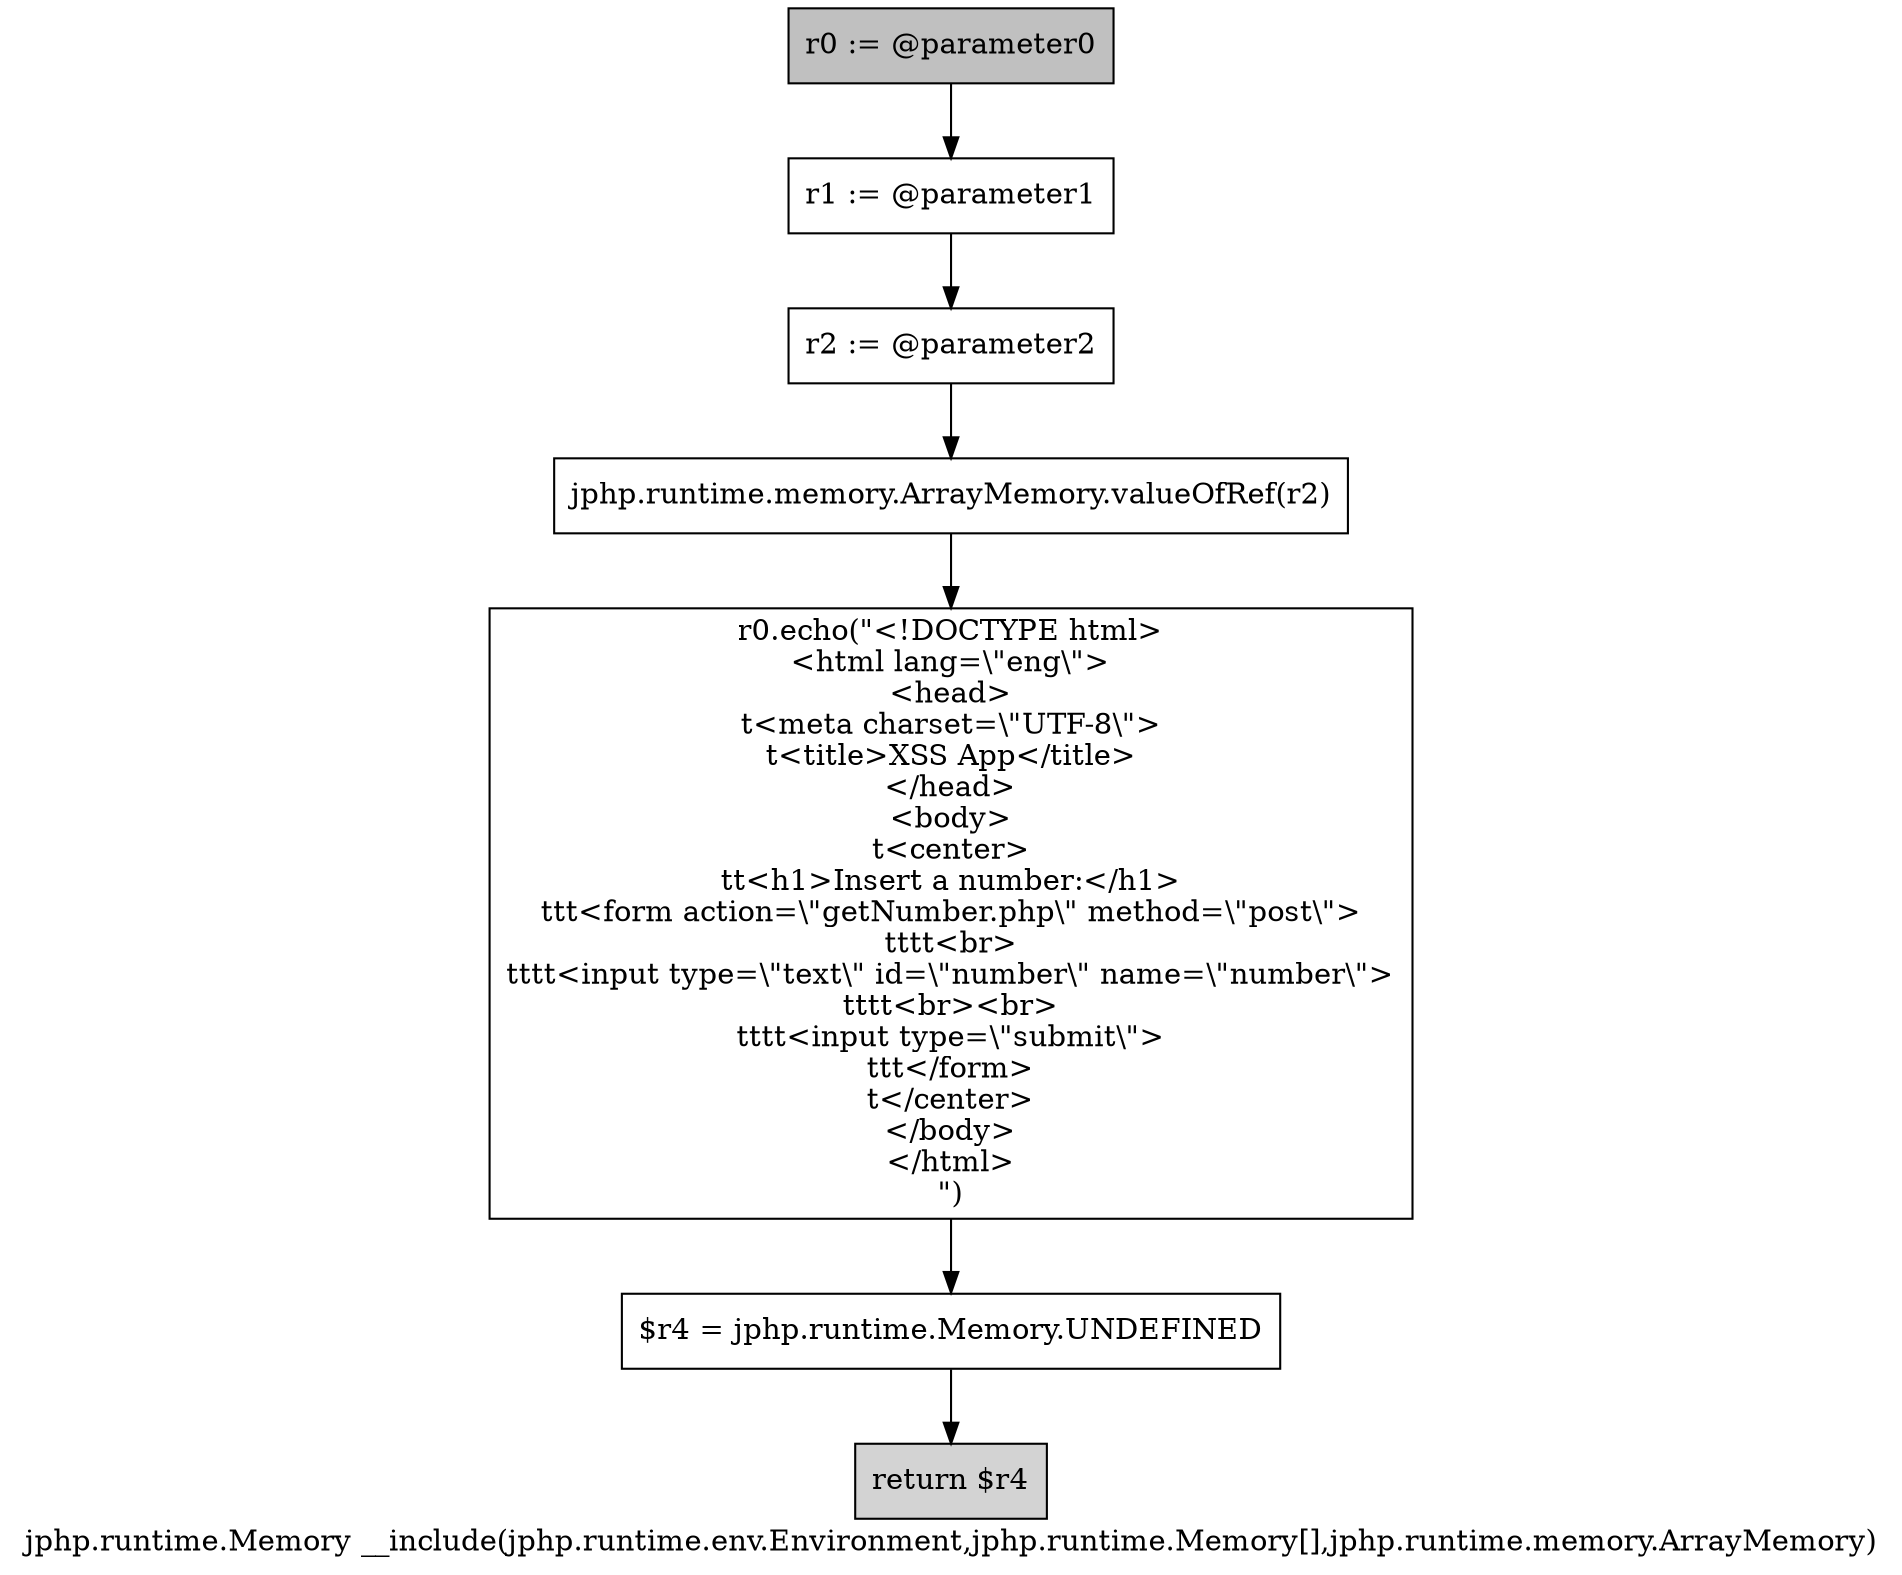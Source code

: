 digraph "jphp.runtime.Memory __include(jphp.runtime.env.Environment,jphp.runtime.Memory[],jphp.runtime.memory.ArrayMemory)" {
    label="jphp.runtime.Memory __include(jphp.runtime.env.Environment,jphp.runtime.Memory[],jphp.runtime.memory.ArrayMemory)";
    node [shape=box];
    "0" [style=filled,fillcolor=gray,label="r0 := @parameter0",];
    "1" [label="r1 := @parameter1",];
    "0"->"1";
    "2" [label="r2 := @parameter2",];
    "1"->"2";
    "3" [label="jphp.runtime.memory.ArrayMemory.valueOfRef(r2)",];
    "2"->"3";
    "4" [label="r0.echo(\"<!DOCTYPE html>\n<html lang=\\\"eng\\\">\n<head>\n\t<meta charset=\\\"UTF-8\\\">\n\t<title>XSS App</title>\n</head>\n<body>\n\t<center>\n\t\t<h1>Insert a number:</h1>\n\t\t\t<form action=\\\"getNumber.php\\\" method=\\\"post\\\">\n\t\t\t\t<br>\n\t\t\t\t<input type=\\\"text\\\" id=\\\"number\\\" name=\\\"number\\\">\n\t\t\t\t<br><br>\n\t\t\t\t<input type=\\\"submit\\\">\n\t\t\t</form>\n\t</center>\n</body>\n</html>\n\")",];
    "3"->"4";
    "5" [label="$r4 = jphp.runtime.Memory.UNDEFINED",];
    "4"->"5";
    "6" [style=filled,fillcolor=lightgray,label="return $r4",];
    "5"->"6";
}
